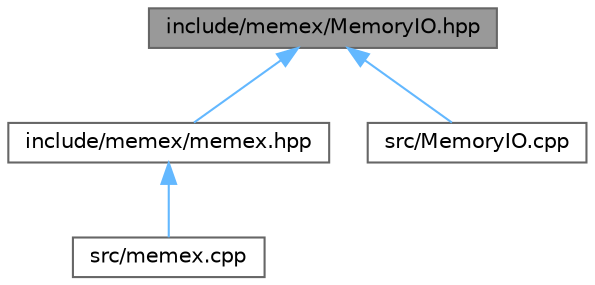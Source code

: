 digraph "include/memex/MemoryIO.hpp"
{
 // LATEX_PDF_SIZE
  bgcolor="transparent";
  edge [fontname=Helvetica,fontsize=10,labelfontname=Helvetica,labelfontsize=10];
  node [fontname=Helvetica,fontsize=10,shape=box,height=0.2,width=0.4];
  Node1 [id="Node000001",label="include/memex/MemoryIO.hpp",height=0.2,width=0.4,color="gray40", fillcolor="grey60", style="filled", fontcolor="black",tooltip=" "];
  Node1 -> Node2 [id="edge1_Node000001_Node000002",dir="back",color="steelblue1",style="solid",tooltip=" "];
  Node2 [id="Node000002",label="include/memex/memex.hpp",height=0.2,width=0.4,color="grey40", fillcolor="white", style="filled",URL="$memex_8hpp.html",tooltip="The header file for the memex library."];
  Node2 -> Node3 [id="edge2_Node000002_Node000003",dir="back",color="steelblue1",style="solid",tooltip=" "];
  Node3 [id="Node000003",label="src/memex.cpp",height=0.2,width=0.4,color="grey40", fillcolor="white", style="filled",URL="$memex_8cpp.html",tooltip=" "];
  Node1 -> Node4 [id="edge3_Node000001_Node000004",dir="back",color="steelblue1",style="solid",tooltip=" "];
  Node4 [id="Node000004",label="src/MemoryIO.cpp",height=0.2,width=0.4,color="grey40", fillcolor="white", style="filled",URL="$_memory_i_o_8cpp.html",tooltip=" "];
}

